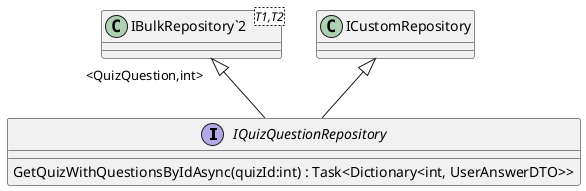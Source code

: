 @startuml
interface IQuizQuestionRepository {
    GetQuizWithQuestionsByIdAsync(quizId:int) : Task<Dictionary<int, UserAnswerDTO>>
}
class "IBulkRepository`2"<T1,T2> {
}
"IBulkRepository`2" "<QuizQuestion,int>" <|-- IQuizQuestionRepository
ICustomRepository <|-- IQuizQuestionRepository
@enduml
